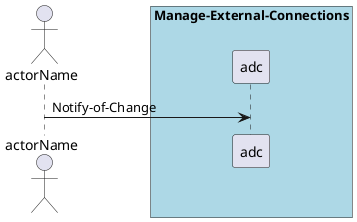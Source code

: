 @startuml
Actor "actorName" as A

box "Manage-External-Connections" #lightblue
participant "adc" as S
A -> S : Notify-of-Change
end box

@enduml
